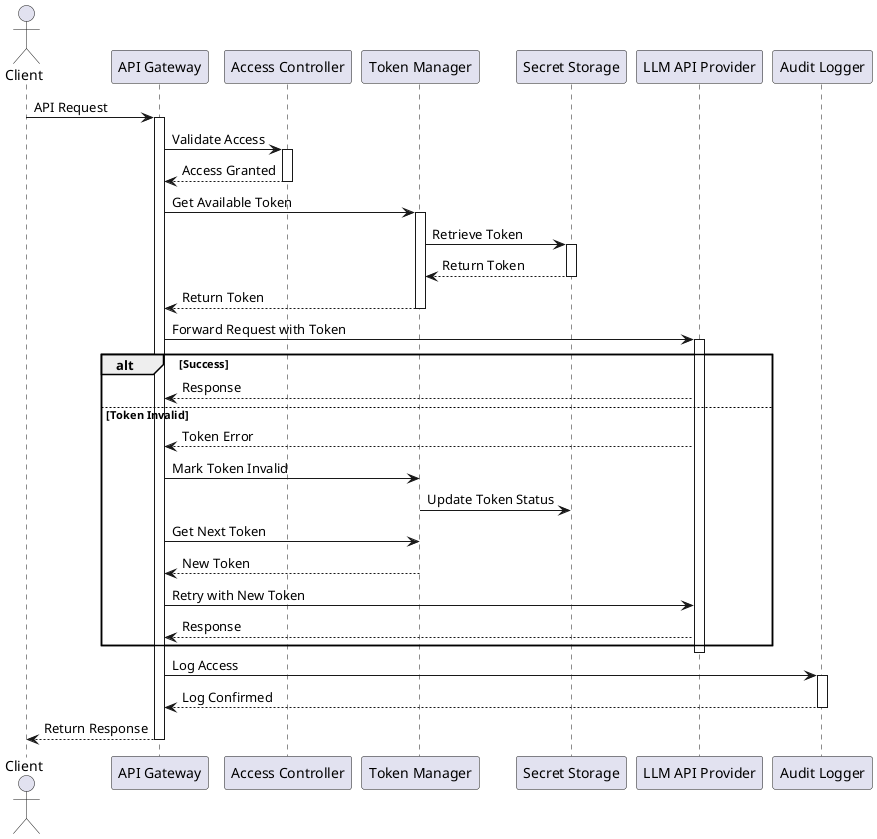 @startuml Zero-Trust API Access Sequence Diagram

skinparam backgroundColor white
skinparam handwritten false

actor Client
participant "API Gateway" as Gateway
participant "Access Controller" as Controller
participant "Token Manager" as TokenManager
participant "Secret Storage" as Storage
participant "LLM API Provider" as LLM
participant "Audit Logger" as Logger

Client -> Gateway: API Request
activate Gateway

Gateway -> Controller: Validate Access
activate Controller
Controller --> Gateway: Access Granted
deactivate Controller

Gateway -> TokenManager: Get Available Token
activate TokenManager
TokenManager -> Storage: Retrieve Token
activate Storage
Storage --> TokenManager: Return Token
deactivate Storage
TokenManager --> Gateway: Return Token
deactivate TokenManager

Gateway -> LLM: Forward Request with Token
activate LLM
alt Success
    LLM --> Gateway: Response
else Token Invalid
    LLM --> Gateway: Token Error
    Gateway -> TokenManager: Mark Token Invalid
    TokenManager -> Storage: Update Token Status
    Gateway -> TokenManager: Get Next Token
    TokenManager --> Gateway: New Token
    Gateway -> LLM: Retry with New Token
    LLM --> Gateway: Response
end
deactivate LLM

Gateway -> Logger: Log Access
activate Logger
Logger --> Gateway: Log Confirmed
deactivate Logger

Gateway --> Client: Return Response
deactivate Gateway

@enduml 